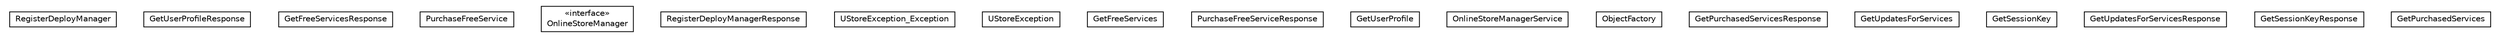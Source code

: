 #!/usr/local/bin/dot
#
# Class diagram 
# Generated by UMLGraph version R5_6-24-gf6e263 (http://www.umlgraph.org/)
#

digraph G {
	edge [fontname="Helvetica",fontsize=10,labelfontname="Helvetica",labelfontsize=10];
	node [fontname="Helvetica",fontsize=10,shape=plaintext];
	nodesep=0.25;
	ranksep=0.5;
	// org.universAAL.tools.ucc.commerce.ustore.tools.RegisterDeployManager
	c1531382 [label=<<table title="org.universAAL.tools.ucc.commerce.ustore.tools.RegisterDeployManager" border="0" cellborder="1" cellspacing="0" cellpadding="2" port="p" href="./RegisterDeployManager.html">
		<tr><td><table border="0" cellspacing="0" cellpadding="1">
<tr><td align="center" balign="center"> RegisterDeployManager </td></tr>
		</table></td></tr>
		</table>>, URL="./RegisterDeployManager.html", fontname="Helvetica", fontcolor="black", fontsize=10.0];
	// org.universAAL.tools.ucc.commerce.ustore.tools.GetUserProfileResponse
	c1531383 [label=<<table title="org.universAAL.tools.ucc.commerce.ustore.tools.GetUserProfileResponse" border="0" cellborder="1" cellspacing="0" cellpadding="2" port="p" href="./GetUserProfileResponse.html">
		<tr><td><table border="0" cellspacing="0" cellpadding="1">
<tr><td align="center" balign="center"> GetUserProfileResponse </td></tr>
		</table></td></tr>
		</table>>, URL="./GetUserProfileResponse.html", fontname="Helvetica", fontcolor="black", fontsize=10.0];
	// org.universAAL.tools.ucc.commerce.ustore.tools.GetFreeServicesResponse
	c1531384 [label=<<table title="org.universAAL.tools.ucc.commerce.ustore.tools.GetFreeServicesResponse" border="0" cellborder="1" cellspacing="0" cellpadding="2" port="p" href="./GetFreeServicesResponse.html">
		<tr><td><table border="0" cellspacing="0" cellpadding="1">
<tr><td align="center" balign="center"> GetFreeServicesResponse </td></tr>
		</table></td></tr>
		</table>>, URL="./GetFreeServicesResponse.html", fontname="Helvetica", fontcolor="black", fontsize=10.0];
	// org.universAAL.tools.ucc.commerce.ustore.tools.PurchaseFreeService
	c1531385 [label=<<table title="org.universAAL.tools.ucc.commerce.ustore.tools.PurchaseFreeService" border="0" cellborder="1" cellspacing="0" cellpadding="2" port="p" href="./PurchaseFreeService.html">
		<tr><td><table border="0" cellspacing="0" cellpadding="1">
<tr><td align="center" balign="center"> PurchaseFreeService </td></tr>
		</table></td></tr>
		</table>>, URL="./PurchaseFreeService.html", fontname="Helvetica", fontcolor="black", fontsize=10.0];
	// org.universAAL.tools.ucc.commerce.ustore.tools.OnlineStoreManager
	c1531386 [label=<<table title="org.universAAL.tools.ucc.commerce.ustore.tools.OnlineStoreManager" border="0" cellborder="1" cellspacing="0" cellpadding="2" port="p" href="./OnlineStoreManager.html">
		<tr><td><table border="0" cellspacing="0" cellpadding="1">
<tr><td align="center" balign="center"> &#171;interface&#187; </td></tr>
<tr><td align="center" balign="center"> OnlineStoreManager </td></tr>
		</table></td></tr>
		</table>>, URL="./OnlineStoreManager.html", fontname="Helvetica", fontcolor="black", fontsize=10.0];
	// org.universAAL.tools.ucc.commerce.ustore.tools.RegisterDeployManagerResponse
	c1531387 [label=<<table title="org.universAAL.tools.ucc.commerce.ustore.tools.RegisterDeployManagerResponse" border="0" cellborder="1" cellspacing="0" cellpadding="2" port="p" href="./RegisterDeployManagerResponse.html">
		<tr><td><table border="0" cellspacing="0" cellpadding="1">
<tr><td align="center" balign="center"> RegisterDeployManagerResponse </td></tr>
		</table></td></tr>
		</table>>, URL="./RegisterDeployManagerResponse.html", fontname="Helvetica", fontcolor="black", fontsize=10.0];
	// org.universAAL.tools.ucc.commerce.ustore.tools.UStoreException_Exception
	c1531388 [label=<<table title="org.universAAL.tools.ucc.commerce.ustore.tools.UStoreException_Exception" border="0" cellborder="1" cellspacing="0" cellpadding="2" port="p" href="./UStoreException_Exception.html">
		<tr><td><table border="0" cellspacing="0" cellpadding="1">
<tr><td align="center" balign="center"> UStoreException_Exception </td></tr>
		</table></td></tr>
		</table>>, URL="./UStoreException_Exception.html", fontname="Helvetica", fontcolor="black", fontsize=10.0];
	// org.universAAL.tools.ucc.commerce.ustore.tools.UStoreException
	c1531389 [label=<<table title="org.universAAL.tools.ucc.commerce.ustore.tools.UStoreException" border="0" cellborder="1" cellspacing="0" cellpadding="2" port="p" href="./UStoreException.html">
		<tr><td><table border="0" cellspacing="0" cellpadding="1">
<tr><td align="center" balign="center"> UStoreException </td></tr>
		</table></td></tr>
		</table>>, URL="./UStoreException.html", fontname="Helvetica", fontcolor="black", fontsize=10.0];
	// org.universAAL.tools.ucc.commerce.ustore.tools.GetFreeServices
	c1531390 [label=<<table title="org.universAAL.tools.ucc.commerce.ustore.tools.GetFreeServices" border="0" cellborder="1" cellspacing="0" cellpadding="2" port="p" href="./GetFreeServices.html">
		<tr><td><table border="0" cellspacing="0" cellpadding="1">
<tr><td align="center" balign="center"> GetFreeServices </td></tr>
		</table></td></tr>
		</table>>, URL="./GetFreeServices.html", fontname="Helvetica", fontcolor="black", fontsize=10.0];
	// org.universAAL.tools.ucc.commerce.ustore.tools.PurchaseFreeServiceResponse
	c1531391 [label=<<table title="org.universAAL.tools.ucc.commerce.ustore.tools.PurchaseFreeServiceResponse" border="0" cellborder="1" cellspacing="0" cellpadding="2" port="p" href="./PurchaseFreeServiceResponse.html">
		<tr><td><table border="0" cellspacing="0" cellpadding="1">
<tr><td align="center" balign="center"> PurchaseFreeServiceResponse </td></tr>
		</table></td></tr>
		</table>>, URL="./PurchaseFreeServiceResponse.html", fontname="Helvetica", fontcolor="black", fontsize=10.0];
	// org.universAAL.tools.ucc.commerce.ustore.tools.GetUserProfile
	c1531392 [label=<<table title="org.universAAL.tools.ucc.commerce.ustore.tools.GetUserProfile" border="0" cellborder="1" cellspacing="0" cellpadding="2" port="p" href="./GetUserProfile.html">
		<tr><td><table border="0" cellspacing="0" cellpadding="1">
<tr><td align="center" balign="center"> GetUserProfile </td></tr>
		</table></td></tr>
		</table>>, URL="./GetUserProfile.html", fontname="Helvetica", fontcolor="black", fontsize=10.0];
	// org.universAAL.tools.ucc.commerce.ustore.tools.OnlineStoreManagerService
	c1531393 [label=<<table title="org.universAAL.tools.ucc.commerce.ustore.tools.OnlineStoreManagerService" border="0" cellborder="1" cellspacing="0" cellpadding="2" port="p" href="./OnlineStoreManagerService.html">
		<tr><td><table border="0" cellspacing="0" cellpadding="1">
<tr><td align="center" balign="center"> OnlineStoreManagerService </td></tr>
		</table></td></tr>
		</table>>, URL="./OnlineStoreManagerService.html", fontname="Helvetica", fontcolor="black", fontsize=10.0];
	// org.universAAL.tools.ucc.commerce.ustore.tools.ObjectFactory
	c1531394 [label=<<table title="org.universAAL.tools.ucc.commerce.ustore.tools.ObjectFactory" border="0" cellborder="1" cellspacing="0" cellpadding="2" port="p" href="./ObjectFactory.html">
		<tr><td><table border="0" cellspacing="0" cellpadding="1">
<tr><td align="center" balign="center"> ObjectFactory </td></tr>
		</table></td></tr>
		</table>>, URL="./ObjectFactory.html", fontname="Helvetica", fontcolor="black", fontsize=10.0];
	// org.universAAL.tools.ucc.commerce.ustore.tools.GetPurchasedServicesResponse
	c1531395 [label=<<table title="org.universAAL.tools.ucc.commerce.ustore.tools.GetPurchasedServicesResponse" border="0" cellborder="1" cellspacing="0" cellpadding="2" port="p" href="./GetPurchasedServicesResponse.html">
		<tr><td><table border="0" cellspacing="0" cellpadding="1">
<tr><td align="center" balign="center"> GetPurchasedServicesResponse </td></tr>
		</table></td></tr>
		</table>>, URL="./GetPurchasedServicesResponse.html", fontname="Helvetica", fontcolor="black", fontsize=10.0];
	// org.universAAL.tools.ucc.commerce.ustore.tools.GetUpdatesForServices
	c1531396 [label=<<table title="org.universAAL.tools.ucc.commerce.ustore.tools.GetUpdatesForServices" border="0" cellborder="1" cellspacing="0" cellpadding="2" port="p" href="./GetUpdatesForServices.html">
		<tr><td><table border="0" cellspacing="0" cellpadding="1">
<tr><td align="center" balign="center"> GetUpdatesForServices </td></tr>
		</table></td></tr>
		</table>>, URL="./GetUpdatesForServices.html", fontname="Helvetica", fontcolor="black", fontsize=10.0];
	// org.universAAL.tools.ucc.commerce.ustore.tools.GetSessionKey
	c1531397 [label=<<table title="org.universAAL.tools.ucc.commerce.ustore.tools.GetSessionKey" border="0" cellborder="1" cellspacing="0" cellpadding="2" port="p" href="./GetSessionKey.html">
		<tr><td><table border="0" cellspacing="0" cellpadding="1">
<tr><td align="center" balign="center"> GetSessionKey </td></tr>
		</table></td></tr>
		</table>>, URL="./GetSessionKey.html", fontname="Helvetica", fontcolor="black", fontsize=10.0];
	// org.universAAL.tools.ucc.commerce.ustore.tools.GetUpdatesForServicesResponse
	c1531398 [label=<<table title="org.universAAL.tools.ucc.commerce.ustore.tools.GetUpdatesForServicesResponse" border="0" cellborder="1" cellspacing="0" cellpadding="2" port="p" href="./GetUpdatesForServicesResponse.html">
		<tr><td><table border="0" cellspacing="0" cellpadding="1">
<tr><td align="center" balign="center"> GetUpdatesForServicesResponse </td></tr>
		</table></td></tr>
		</table>>, URL="./GetUpdatesForServicesResponse.html", fontname="Helvetica", fontcolor="black", fontsize=10.0];
	// org.universAAL.tools.ucc.commerce.ustore.tools.GetSessionKeyResponse
	c1531399 [label=<<table title="org.universAAL.tools.ucc.commerce.ustore.tools.GetSessionKeyResponse" border="0" cellborder="1" cellspacing="0" cellpadding="2" port="p" href="./GetSessionKeyResponse.html">
		<tr><td><table border="0" cellspacing="0" cellpadding="1">
<tr><td align="center" balign="center"> GetSessionKeyResponse </td></tr>
		</table></td></tr>
		</table>>, URL="./GetSessionKeyResponse.html", fontname="Helvetica", fontcolor="black", fontsize=10.0];
	// org.universAAL.tools.ucc.commerce.ustore.tools.GetPurchasedServices
	c1531400 [label=<<table title="org.universAAL.tools.ucc.commerce.ustore.tools.GetPurchasedServices" border="0" cellborder="1" cellspacing="0" cellpadding="2" port="p" href="./GetPurchasedServices.html">
		<tr><td><table border="0" cellspacing="0" cellpadding="1">
<tr><td align="center" balign="center"> GetPurchasedServices </td></tr>
		</table></td></tr>
		</table>>, URL="./GetPurchasedServices.html", fontname="Helvetica", fontcolor="black", fontsize=10.0];
}

